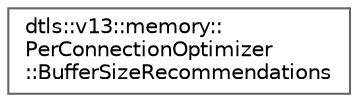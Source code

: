 digraph "Graphical Class Hierarchy"
{
 // LATEX_PDF_SIZE
  bgcolor="transparent";
  edge [fontname=Helvetica,fontsize=10,labelfontname=Helvetica,labelfontsize=10];
  node [fontname=Helvetica,fontsize=10,shape=box,height=0.2,width=0.4];
  rankdir="LR";
  Node0 [id="Node000000",label="dtls::v13::memory::\lPerConnectionOptimizer\l::BufferSizeRecommendations",height=0.2,width=0.4,color="grey40", fillcolor="white", style="filled",URL="$structdtls_1_1v13_1_1memory_1_1PerConnectionOptimizer_1_1BufferSizeRecommendations.html",tooltip=" "];
}
